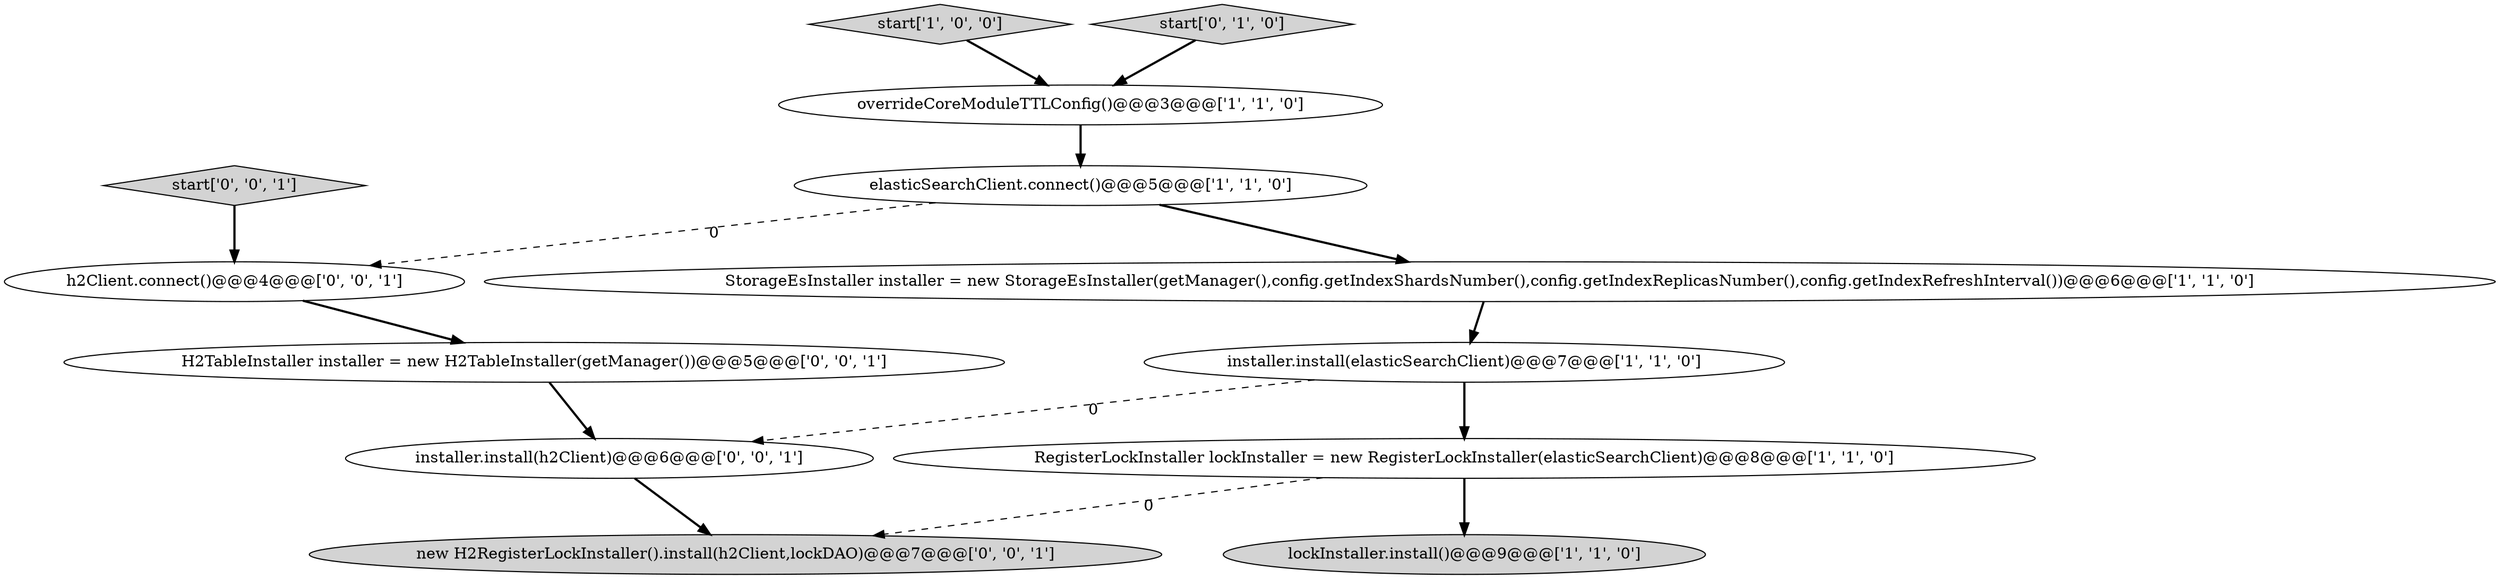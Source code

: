 digraph {
5 [style = filled, label = "start['1', '0', '0']", fillcolor = lightgray, shape = diamond image = "AAA0AAABBB1BBB"];
8 [style = filled, label = "H2TableInstaller installer = new H2TableInstaller(getManager())@@@5@@@['0', '0', '1']", fillcolor = white, shape = ellipse image = "AAA0AAABBB3BBB"];
12 [style = filled, label = "start['0', '0', '1']", fillcolor = lightgray, shape = diamond image = "AAA0AAABBB3BBB"];
0 [style = filled, label = "lockInstaller.install()@@@9@@@['1', '1', '0']", fillcolor = lightgray, shape = ellipse image = "AAA0AAABBB1BBB"];
2 [style = filled, label = "installer.install(elasticSearchClient)@@@7@@@['1', '1', '0']", fillcolor = white, shape = ellipse image = "AAA0AAABBB1BBB"];
9 [style = filled, label = "h2Client.connect()@@@4@@@['0', '0', '1']", fillcolor = white, shape = ellipse image = "AAA0AAABBB3BBB"];
6 [style = filled, label = "elasticSearchClient.connect()@@@5@@@['1', '1', '0']", fillcolor = white, shape = ellipse image = "AAA0AAABBB1BBB"];
11 [style = filled, label = "installer.install(h2Client)@@@6@@@['0', '0', '1']", fillcolor = white, shape = ellipse image = "AAA0AAABBB3BBB"];
10 [style = filled, label = "new H2RegisterLockInstaller().install(h2Client,lockDAO)@@@7@@@['0', '0', '1']", fillcolor = lightgray, shape = ellipse image = "AAA0AAABBB3BBB"];
4 [style = filled, label = "StorageEsInstaller installer = new StorageEsInstaller(getManager(),config.getIndexShardsNumber(),config.getIndexReplicasNumber(),config.getIndexRefreshInterval())@@@6@@@['1', '1', '0']", fillcolor = white, shape = ellipse image = "AAA0AAABBB1BBB"];
7 [style = filled, label = "start['0', '1', '0']", fillcolor = lightgray, shape = diamond image = "AAA0AAABBB2BBB"];
3 [style = filled, label = "RegisterLockInstaller lockInstaller = new RegisterLockInstaller(elasticSearchClient)@@@8@@@['1', '1', '0']", fillcolor = white, shape = ellipse image = "AAA0AAABBB1BBB"];
1 [style = filled, label = "overrideCoreModuleTTLConfig()@@@3@@@['1', '1', '0']", fillcolor = white, shape = ellipse image = "AAA0AAABBB1BBB"];
12->9 [style = bold, label=""];
8->11 [style = bold, label=""];
7->1 [style = bold, label=""];
11->10 [style = bold, label=""];
9->8 [style = bold, label=""];
2->11 [style = dashed, label="0"];
6->9 [style = dashed, label="0"];
6->4 [style = bold, label=""];
3->0 [style = bold, label=""];
1->6 [style = bold, label=""];
4->2 [style = bold, label=""];
2->3 [style = bold, label=""];
3->10 [style = dashed, label="0"];
5->1 [style = bold, label=""];
}
